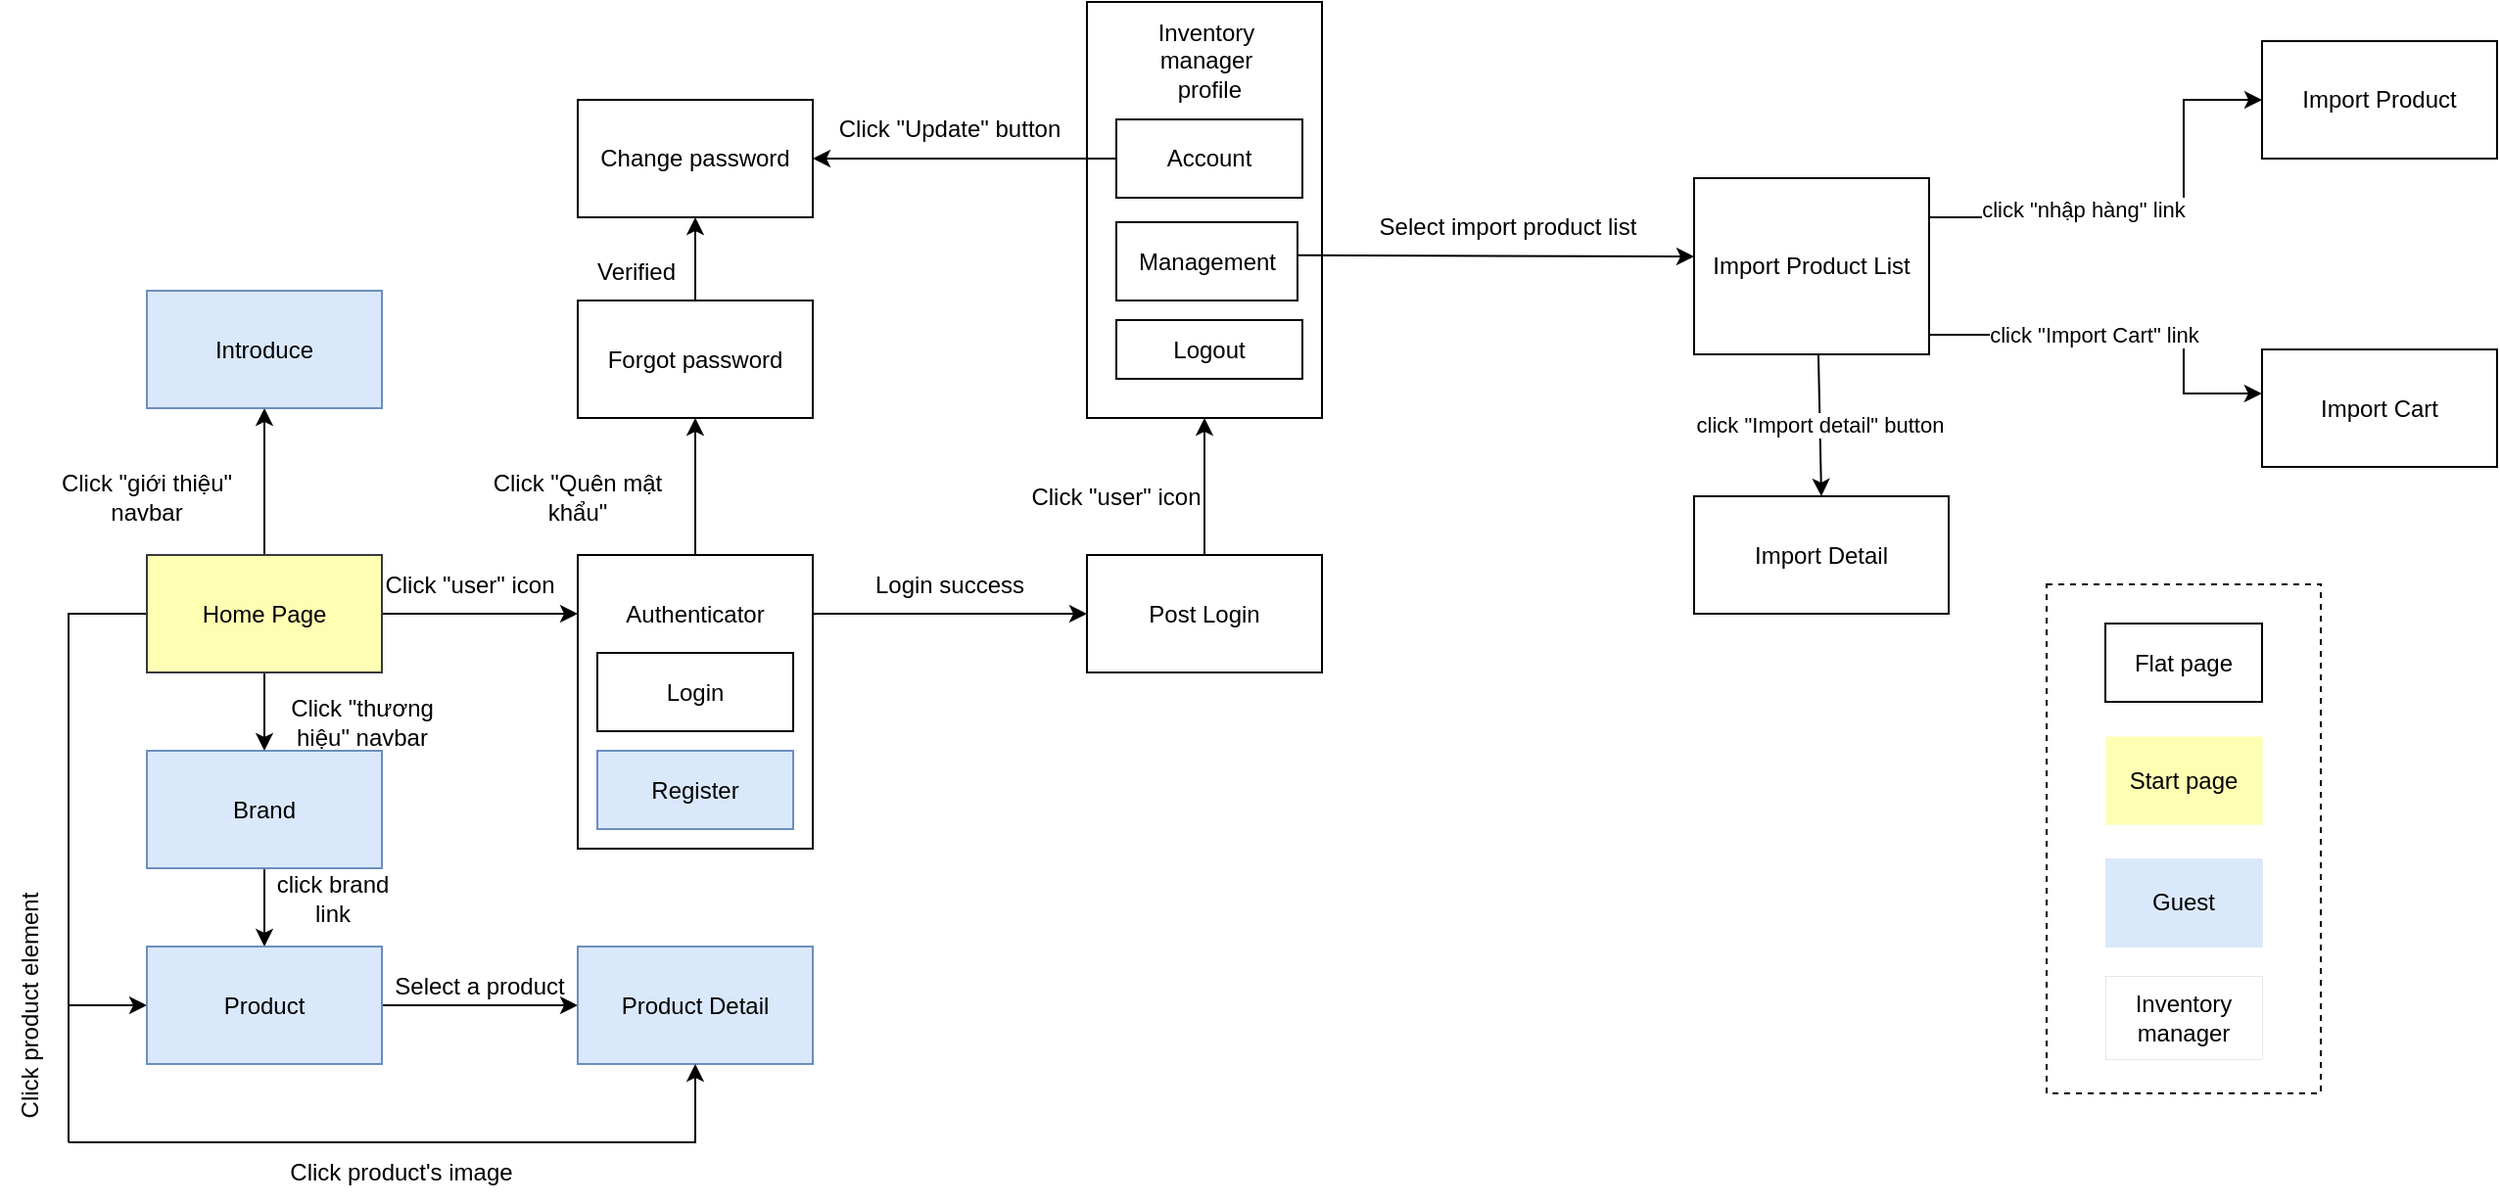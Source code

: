 <mxfile version="21.7.5" type="device">
  <diagram id="_5H-L2p9wcAScAushxqT" name="Trang-1">
    <mxGraphModel dx="13" dy="505" grid="1" gridSize="10" guides="1" tooltips="1" connect="1" arrows="1" fold="1" page="1" pageScale="1" pageWidth="850" pageHeight="1100" math="0" shadow="0">
      <root>
        <mxCell id="0" />
        <mxCell id="1" parent="0" />
        <mxCell id="MCsUvH6jt3mRJvjkBpip-10" style="edgeStyle=orthogonalEdgeStyle;rounded=0;orthogonalLoop=1;jettySize=auto;html=1;entryX=0;entryY=0.5;entryDx=0;entryDy=0;" parent="1" target="MCsUvH6jt3mRJvjkBpip-13" edge="1">
          <mxGeometry relative="1" as="geometry">
            <mxPoint x="1420" y="672.5" as="targetPoint" />
            <Array as="points">
              <mxPoint x="1350" y="672.5" />
              <mxPoint x="1350" y="672.5" />
            </Array>
            <mxPoint x="1340.0" y="672.529" as="sourcePoint" />
          </mxGeometry>
        </mxCell>
        <mxCell id="MCsUvH6jt3mRJvjkBpip-13" value="Post Login" style="rounded=0;whiteSpace=wrap;html=1;" parent="1" vertex="1">
          <mxGeometry x="1480" y="642.5" width="120" height="60" as="geometry" />
        </mxCell>
        <mxCell id="MCsUvH6jt3mRJvjkBpip-18" value="" style="rounded=0;whiteSpace=wrap;html=1;" parent="1" vertex="1">
          <mxGeometry x="1480" y="360" width="120" height="212.5" as="geometry" />
        </mxCell>
        <mxCell id="MCsUvH6jt3mRJvjkBpip-19" value="Inventory manager&lt;br&gt;&amp;nbsp;profile" style="text;html=1;strokeColor=none;fillColor=none;align=center;verticalAlign=middle;whiteSpace=wrap;rounded=0;" parent="1" vertex="1">
          <mxGeometry x="1496.25" y="375" width="90" height="30" as="geometry" />
        </mxCell>
        <mxCell id="MCsUvH6jt3mRJvjkBpip-22" value="Account" style="rounded=0;whiteSpace=wrap;html=1;" parent="1" vertex="1">
          <mxGeometry x="1495" y="420" width="95" height="40" as="geometry" />
        </mxCell>
        <mxCell id="MCsUvH6jt3mRJvjkBpip-23" value="" style="endArrow=classic;html=1;rounded=0;exitX=0.5;exitY=0;exitDx=0;exitDy=0;entryX=0.5;entryY=1;entryDx=0;entryDy=0;" parent="1" source="MCsUvH6jt3mRJvjkBpip-13" target="MCsUvH6jt3mRJvjkBpip-18" edge="1">
          <mxGeometry width="50" height="50" relative="1" as="geometry">
            <mxPoint x="1460" y="532.5" as="sourcePoint" />
            <mxPoint x="1510" y="482.5" as="targetPoint" />
          </mxGeometry>
        </mxCell>
        <mxCell id="MCsUvH6jt3mRJvjkBpip-24" value="" style="endArrow=classic;html=1;rounded=0;entryX=1;entryY=0.5;entryDx=0;entryDy=0;exitX=0;exitY=0.5;exitDx=0;exitDy=0;" parent="1" source="MCsUvH6jt3mRJvjkBpip-22" edge="1">
          <mxGeometry width="50" height="50" relative="1" as="geometry">
            <mxPoint x="1400" y="422.5" as="sourcePoint" />
            <mxPoint x="1340.0" y="440" as="targetPoint" />
          </mxGeometry>
        </mxCell>
        <mxCell id="MCsUvH6jt3mRJvjkBpip-38" value="Logout" style="rounded=0;whiteSpace=wrap;html=1;" parent="1" vertex="1">
          <mxGeometry x="1495" y="522.5" width="95" height="30" as="geometry" />
        </mxCell>
        <mxCell id="MCsUvH6jt3mRJvjkBpip-46" value="Management" style="rounded=0;whiteSpace=wrap;html=1;" parent="1" vertex="1">
          <mxGeometry x="1495" y="472.5" width="92.5" height="40" as="geometry" />
        </mxCell>
        <mxCell id="MCsUvH6jt3mRJvjkBpip-68" value="Click &quot;Update&quot; button" style="text;html=1;strokeColor=none;fillColor=none;align=center;verticalAlign=middle;whiteSpace=wrap;rounded=0;rotation=0;" parent="1" vertex="1">
          <mxGeometry x="1340" y="410" width="140" height="30" as="geometry" />
        </mxCell>
        <mxCell id="MCsUvH6jt3mRJvjkBpip-71" value="Login success" style="text;html=1;strokeColor=none;fillColor=none;align=center;verticalAlign=middle;whiteSpace=wrap;rounded=0;" parent="1" vertex="1">
          <mxGeometry x="1370" y="642.5" width="80" height="30" as="geometry" />
        </mxCell>
        <mxCell id="MCsUvH6jt3mRJvjkBpip-72" value="Click &quot;user&quot; icon" style="text;html=1;strokeColor=none;fillColor=none;align=center;verticalAlign=middle;whiteSpace=wrap;rounded=0;" parent="1" vertex="1">
          <mxGeometry x="1450" y="597.5" width="90" height="30" as="geometry" />
        </mxCell>
        <mxCell id="2rabA6hV7v8YyWNnom4N-6" style="edgeStyle=orthogonalEdgeStyle;rounded=0;orthogonalLoop=1;jettySize=auto;html=1;entryX=0;entryY=0.5;entryDx=0;entryDy=0;exitX=1;exitY=0.25;exitDx=0;exitDy=0;" parent="1" source="MCsUvH6jt3mRJvjkBpip-112" target="MCsUvH6jt3mRJvjkBpip-113" edge="1">
          <mxGeometry relative="1" as="geometry">
            <mxPoint x="2000.0" y="492.5" as="targetPoint" />
            <Array as="points">
              <mxPoint x="1910" y="470" />
              <mxPoint x="2040" y="470" />
              <mxPoint x="2040" y="410" />
            </Array>
          </mxGeometry>
        </mxCell>
        <mxCell id="dYhZ1xurs8YsVmNAA7L5-31" value="click &quot;nhập hàng&quot; link&amp;nbsp;" style="edgeLabel;html=1;align=center;verticalAlign=middle;resizable=0;points=[];" vertex="1" connectable="0" parent="2rabA6hV7v8YyWNnom4N-6">
          <mxGeometry x="-0.202" y="1" relative="1" as="geometry">
            <mxPoint x="-11" y="-3" as="offset" />
          </mxGeometry>
        </mxCell>
        <mxCell id="MCsUvH6jt3mRJvjkBpip-112" value="Import Product List" style="rounded=0;whiteSpace=wrap;html=1;" parent="1" vertex="1">
          <mxGeometry x="1790" y="450" width="120" height="90" as="geometry" />
        </mxCell>
        <mxCell id="MCsUvH6jt3mRJvjkBpip-113" value="Import Product" style="rounded=0;whiteSpace=wrap;html=1;" parent="1" vertex="1">
          <mxGeometry x="2080" y="380" width="120" height="60" as="geometry" />
        </mxCell>
        <mxCell id="MCsUvH6jt3mRJvjkBpip-119" value="" style="endArrow=classic;html=1;rounded=0;exitX=0.999;exitY=0.423;exitDx=0;exitDy=0;exitPerimeter=0;" parent="1" source="MCsUvH6jt3mRJvjkBpip-46" edge="1">
          <mxGeometry width="50" height="50" relative="1" as="geometry">
            <mxPoint x="1590" y="490" as="sourcePoint" />
            <mxPoint x="1790" y="490" as="targetPoint" />
            <Array as="points" />
          </mxGeometry>
        </mxCell>
        <mxCell id="MCsUvH6jt3mRJvjkBpip-122" value="Select import product list" style="text;html=1;strokeColor=none;fillColor=none;align=center;verticalAlign=middle;whiteSpace=wrap;rounded=0;" parent="1" vertex="1">
          <mxGeometry x="1620" y="460" width="150" height="30" as="geometry" />
        </mxCell>
        <mxCell id="MCsUvH6jt3mRJvjkBpip-146" value="" style="rounded=0;whiteSpace=wrap;html=1;dashed=1;" parent="1" vertex="1">
          <mxGeometry x="1970" y="657.5" width="140" height="260" as="geometry" />
        </mxCell>
        <mxCell id="MCsUvH6jt3mRJvjkBpip-147" value="Guest" style="rounded=0;whiteSpace=wrap;html=1;dashed=1;strokeWidth=0;fillColor=#dae8fc;strokeColor=#6c8ebf;" parent="1" vertex="1">
          <mxGeometry x="2000" y="797.5" width="80" height="45" as="geometry" />
        </mxCell>
        <mxCell id="MCsUvH6jt3mRJvjkBpip-148" value="Inventory manager" style="rounded=0;whiteSpace=wrap;html=1;dashed=1;strokeWidth=0;" parent="1" vertex="1">
          <mxGeometry x="2000" y="857.5" width="80" height="42.5" as="geometry" />
        </mxCell>
        <mxCell id="MCsUvH6jt3mRJvjkBpip-149" value="Flat page" style="rounded=0;whiteSpace=wrap;html=1;strokeWidth=1;perimeterSpacing=1;" parent="1" vertex="1">
          <mxGeometry x="2000" y="677.5" width="80" height="40" as="geometry" />
        </mxCell>
        <mxCell id="MCsUvH6jt3mRJvjkBpip-150" value="Start page" style="rounded=0;whiteSpace=wrap;html=1;dashed=1;strokeWidth=0;fillColor=#FFFFB3;strokeColor=#FFFFB3;" parent="1" vertex="1">
          <mxGeometry x="2000" y="735" width="80" height="45" as="geometry" />
        </mxCell>
        <mxCell id="2rabA6hV7v8YyWNnom4N-7" value="click &quot;Import Cart&quot; link" style="edgeStyle=orthogonalEdgeStyle;rounded=0;orthogonalLoop=1;jettySize=auto;html=1;entryX=-0.001;entryY=0.382;entryDx=0;entryDy=0;exitX=1;exitY=0.25;exitDx=0;exitDy=0;entryPerimeter=0;" parent="1" target="2rabA6hV7v8YyWNnom4N-8" edge="1">
          <mxGeometry relative="1" as="geometry">
            <mxPoint x="2000.0" y="512.5" as="targetPoint" />
            <mxPoint x="1910" y="498.125" as="sourcePoint" />
            <Array as="points">
              <mxPoint x="1910" y="530" />
              <mxPoint x="2040" y="530" />
              <mxPoint x="2040" y="560" />
              <mxPoint x="2080" y="560" />
            </Array>
          </mxGeometry>
        </mxCell>
        <mxCell id="2rabA6hV7v8YyWNnom4N-8" value="Import Cart" style="rounded=0;whiteSpace=wrap;html=1;" parent="1" vertex="1">
          <mxGeometry x="2080" y="537.5" width="120" height="60" as="geometry" />
        </mxCell>
        <mxCell id="dYhZ1xurs8YsVmNAA7L5-1" style="edgeStyle=orthogonalEdgeStyle;rounded=0;orthogonalLoop=1;jettySize=auto;html=1;entryX=0.5;entryY=0;entryDx=0;entryDy=0;" edge="1" parent="1" source="dYhZ1xurs8YsVmNAA7L5-5" target="dYhZ1xurs8YsVmNAA7L5-7">
          <mxGeometry relative="1" as="geometry" />
        </mxCell>
        <mxCell id="dYhZ1xurs8YsVmNAA7L5-2" style="edgeStyle=orthogonalEdgeStyle;rounded=0;orthogonalLoop=1;jettySize=auto;html=1;entryX=0;entryY=0.5;entryDx=0;entryDy=0;" edge="1" parent="1" source="dYhZ1xurs8YsVmNAA7L5-5" target="dYhZ1xurs8YsVmNAA7L5-9">
          <mxGeometry relative="1" as="geometry">
            <mxPoint x="990" y="902.5" as="targetPoint" />
            <Array as="points">
              <mxPoint x="960" y="672.5" />
              <mxPoint x="960" y="872.5" />
            </Array>
          </mxGeometry>
        </mxCell>
        <mxCell id="dYhZ1xurs8YsVmNAA7L5-3" style="edgeStyle=orthogonalEdgeStyle;rounded=0;orthogonalLoop=1;jettySize=auto;html=1;" edge="1" parent="1" source="dYhZ1xurs8YsVmNAA7L5-5">
          <mxGeometry relative="1" as="geometry">
            <mxPoint x="1220" y="672.5" as="targetPoint" />
          </mxGeometry>
        </mxCell>
        <mxCell id="dYhZ1xurs8YsVmNAA7L5-4" style="edgeStyle=orthogonalEdgeStyle;rounded=0;orthogonalLoop=1;jettySize=auto;html=1;entryX=0.5;entryY=1;entryDx=0;entryDy=0;" edge="1" parent="1" source="dYhZ1xurs8YsVmNAA7L5-5" target="dYhZ1xurs8YsVmNAA7L5-11">
          <mxGeometry relative="1" as="geometry" />
        </mxCell>
        <mxCell id="dYhZ1xurs8YsVmNAA7L5-5" value="Home Page" style="rounded=0;whiteSpace=wrap;html=1;fillColor=#FFFFB3;strokeColor=#36393d;" vertex="1" parent="1">
          <mxGeometry x="1000" y="642.5" width="120" height="60" as="geometry" />
        </mxCell>
        <mxCell id="dYhZ1xurs8YsVmNAA7L5-6" value="" style="edgeStyle=orthogonalEdgeStyle;rounded=0;orthogonalLoop=1;jettySize=auto;html=1;" edge="1" parent="1" source="dYhZ1xurs8YsVmNAA7L5-7" target="dYhZ1xurs8YsVmNAA7L5-9">
          <mxGeometry relative="1" as="geometry" />
        </mxCell>
        <mxCell id="dYhZ1xurs8YsVmNAA7L5-7" value="Brand" style="rounded=0;whiteSpace=wrap;html=1;fillColor=#dae8fc;strokeColor=#6c8ebf;" vertex="1" parent="1">
          <mxGeometry x="1000" y="742.5" width="120" height="60" as="geometry" />
        </mxCell>
        <mxCell id="dYhZ1xurs8YsVmNAA7L5-8" style="edgeStyle=orthogonalEdgeStyle;rounded=0;orthogonalLoop=1;jettySize=auto;html=1;entryX=0;entryY=0.5;entryDx=0;entryDy=0;" edge="1" parent="1" source="dYhZ1xurs8YsVmNAA7L5-9" target="dYhZ1xurs8YsVmNAA7L5-12">
          <mxGeometry relative="1" as="geometry">
            <mxPoint x="1210" y="902.5" as="targetPoint" />
          </mxGeometry>
        </mxCell>
        <mxCell id="dYhZ1xurs8YsVmNAA7L5-9" value="Product" style="rounded=0;whiteSpace=wrap;html=1;fillColor=#dae8fc;strokeColor=#6c8ebf;" vertex="1" parent="1">
          <mxGeometry x="1000" y="842.5" width="120" height="60" as="geometry" />
        </mxCell>
        <mxCell id="dYhZ1xurs8YsVmNAA7L5-10" value="" style="rounded=0;whiteSpace=wrap;html=1;" vertex="1" parent="1">
          <mxGeometry x="1220" y="642.5" width="120" height="150" as="geometry" />
        </mxCell>
        <mxCell id="dYhZ1xurs8YsVmNAA7L5-11" value="Introduce" style="rounded=0;whiteSpace=wrap;html=1;fillColor=#dae8fc;strokeColor=#6c8ebf;" vertex="1" parent="1">
          <mxGeometry x="1000" y="507.5" width="120" height="60" as="geometry" />
        </mxCell>
        <mxCell id="dYhZ1xurs8YsVmNAA7L5-12" value="Product Detail" style="rounded=0;whiteSpace=wrap;html=1;fillColor=#dae8fc;strokeColor=#6c8ebf;" vertex="1" parent="1">
          <mxGeometry x="1220" y="842.5" width="120" height="60" as="geometry" />
        </mxCell>
        <mxCell id="dYhZ1xurs8YsVmNAA7L5-13" value="" style="endArrow=none;html=1;rounded=0;" edge="1" parent="1">
          <mxGeometry width="50" height="50" relative="1" as="geometry">
            <mxPoint x="960" y="942.5" as="sourcePoint" />
            <mxPoint x="960" y="872.5" as="targetPoint" />
          </mxGeometry>
        </mxCell>
        <mxCell id="dYhZ1xurs8YsVmNAA7L5-14" value="" style="endArrow=classic;html=1;rounded=0;entryX=0.5;entryY=1;entryDx=0;entryDy=0;" edge="1" parent="1" target="dYhZ1xurs8YsVmNAA7L5-12">
          <mxGeometry width="50" height="50" relative="1" as="geometry">
            <mxPoint x="960" y="942.5" as="sourcePoint" />
            <mxPoint x="1400" y="972.5" as="targetPoint" />
            <Array as="points">
              <mxPoint x="1280" y="942.5" />
            </Array>
          </mxGeometry>
        </mxCell>
        <mxCell id="dYhZ1xurs8YsVmNAA7L5-15" value="Forgot password" style="rounded=0;whiteSpace=wrap;html=1;" vertex="1" parent="1">
          <mxGeometry x="1220" y="512.5" width="120" height="60" as="geometry" />
        </mxCell>
        <mxCell id="dYhZ1xurs8YsVmNAA7L5-16" value="Change password" style="rounded=0;whiteSpace=wrap;html=1;" vertex="1" parent="1">
          <mxGeometry x="1220" y="410" width="120" height="60" as="geometry" />
        </mxCell>
        <mxCell id="dYhZ1xurs8YsVmNAA7L5-17" value="" style="endArrow=classic;html=1;rounded=0;exitX=0.5;exitY=0;exitDx=0;exitDy=0;entryX=0.5;entryY=1;entryDx=0;entryDy=0;" edge="1" parent="1" source="dYhZ1xurs8YsVmNAA7L5-10" target="dYhZ1xurs8YsVmNAA7L5-15">
          <mxGeometry width="50" height="50" relative="1" as="geometry">
            <mxPoint x="1240" y="592.5" as="sourcePoint" />
            <mxPoint x="1290" y="542.5" as="targetPoint" />
          </mxGeometry>
        </mxCell>
        <mxCell id="dYhZ1xurs8YsVmNAA7L5-18" value="" style="endArrow=classic;html=1;rounded=0;exitX=0.5;exitY=0;exitDx=0;exitDy=0;entryX=0.5;entryY=1;entryDx=0;entryDy=0;" edge="1" parent="1" source="dYhZ1xurs8YsVmNAA7L5-15" target="dYhZ1xurs8YsVmNAA7L5-16">
          <mxGeometry width="50" height="50" relative="1" as="geometry">
            <mxPoint x="1350" y="532.5" as="sourcePoint" />
            <mxPoint x="1400" y="482.5" as="targetPoint" />
          </mxGeometry>
        </mxCell>
        <mxCell id="dYhZ1xurs8YsVmNAA7L5-19" value="Login" style="rounded=0;whiteSpace=wrap;html=1;" vertex="1" parent="1">
          <mxGeometry x="1230" y="692.5" width="100" height="40" as="geometry" />
        </mxCell>
        <mxCell id="dYhZ1xurs8YsVmNAA7L5-20" value="Register" style="rounded=0;whiteSpace=wrap;html=1;fillColor=#dae8fc;strokeColor=#6c8ebf;" vertex="1" parent="1">
          <mxGeometry x="1230" y="742.5" width="100" height="40" as="geometry" />
        </mxCell>
        <mxCell id="dYhZ1xurs8YsVmNAA7L5-21" value="Authenticator" style="text;html=1;strokeColor=none;fillColor=none;align=center;verticalAlign=middle;whiteSpace=wrap;rounded=0;" vertex="1" parent="1">
          <mxGeometry x="1250" y="657.5" width="60" height="30" as="geometry" />
        </mxCell>
        <mxCell id="dYhZ1xurs8YsVmNAA7L5-22" value="Click &quot;giới thiệu&quot; navbar" style="text;html=1;strokeColor=none;fillColor=none;align=center;verticalAlign=middle;whiteSpace=wrap;rounded=0;" vertex="1" parent="1">
          <mxGeometry x="940" y="597.5" width="120" height="30" as="geometry" />
        </mxCell>
        <mxCell id="dYhZ1xurs8YsVmNAA7L5-23" value="Click &quot;thương hiệu&quot; navbar" style="text;html=1;strokeColor=none;fillColor=none;align=center;verticalAlign=middle;whiteSpace=wrap;rounded=0;" vertex="1" parent="1">
          <mxGeometry x="1060" y="712.5" width="100" height="30" as="geometry" />
        </mxCell>
        <mxCell id="dYhZ1xurs8YsVmNAA7L5-24" value="click brand link" style="text;html=1;strokeColor=none;fillColor=none;align=center;verticalAlign=middle;whiteSpace=wrap;rounded=0;" vertex="1" parent="1">
          <mxGeometry x="1060" y="802.5" width="70" height="30" as="geometry" />
        </mxCell>
        <mxCell id="dYhZ1xurs8YsVmNAA7L5-25" value="Click product element" style="text;html=1;strokeColor=none;fillColor=none;align=center;verticalAlign=middle;whiteSpace=wrap;rounded=0;rotation=-90;" vertex="1" parent="1">
          <mxGeometry x="880" y="857.5" width="120" height="30" as="geometry" />
        </mxCell>
        <mxCell id="dYhZ1xurs8YsVmNAA7L5-26" value="Click product&#39;s image" style="text;html=1;strokeColor=none;fillColor=none;align=center;verticalAlign=middle;whiteSpace=wrap;rounded=0;" vertex="1" parent="1">
          <mxGeometry x="1070" y="942.5" width="120" height="30" as="geometry" />
        </mxCell>
        <mxCell id="dYhZ1xurs8YsVmNAA7L5-27" value="Select a product" style="text;html=1;strokeColor=none;fillColor=none;align=center;verticalAlign=middle;whiteSpace=wrap;rounded=0;" vertex="1" parent="1">
          <mxGeometry x="1120" y="847.5" width="100" height="30" as="geometry" />
        </mxCell>
        <mxCell id="dYhZ1xurs8YsVmNAA7L5-28" value="Click &quot;user&quot; icon" style="text;html=1;strokeColor=none;fillColor=none;align=center;verticalAlign=middle;whiteSpace=wrap;rounded=0;" vertex="1" parent="1">
          <mxGeometry x="1120" y="642.5" width="90" height="30" as="geometry" />
        </mxCell>
        <mxCell id="dYhZ1xurs8YsVmNAA7L5-29" value="Click &quot;Quên mật khẩu&quot;" style="text;html=1;strokeColor=none;fillColor=none;align=center;verticalAlign=middle;whiteSpace=wrap;rounded=0;" vertex="1" parent="1">
          <mxGeometry x="1160" y="597.5" width="120" height="30" as="geometry" />
        </mxCell>
        <mxCell id="dYhZ1xurs8YsVmNAA7L5-30" value="Verified" style="text;html=1;strokeColor=none;fillColor=none;align=center;verticalAlign=middle;whiteSpace=wrap;rounded=0;" vertex="1" parent="1">
          <mxGeometry x="1220" y="482.5" width="60" height="30" as="geometry" />
        </mxCell>
        <mxCell id="dYhZ1xurs8YsVmNAA7L5-33" value="Import Detail" style="rounded=0;whiteSpace=wrap;html=1;" vertex="1" parent="1">
          <mxGeometry x="1790" y="612.5" width="130" height="60" as="geometry" />
        </mxCell>
        <mxCell id="dYhZ1xurs8YsVmNAA7L5-36" value="click &quot;Import detail&quot; button" style="endArrow=classic;html=1;rounded=0;entryX=0.5;entryY=0;entryDx=0;entryDy=0;exitX=0.529;exitY=0.998;exitDx=0;exitDy=0;exitPerimeter=0;" edge="1" parent="1" source="MCsUvH6jt3mRJvjkBpip-112" target="dYhZ1xurs8YsVmNAA7L5-33">
          <mxGeometry width="50" height="50" relative="1" as="geometry">
            <mxPoint x="1870" y="600" as="sourcePoint" />
            <mxPoint x="1920" y="550" as="targetPoint" />
          </mxGeometry>
        </mxCell>
      </root>
    </mxGraphModel>
  </diagram>
</mxfile>
